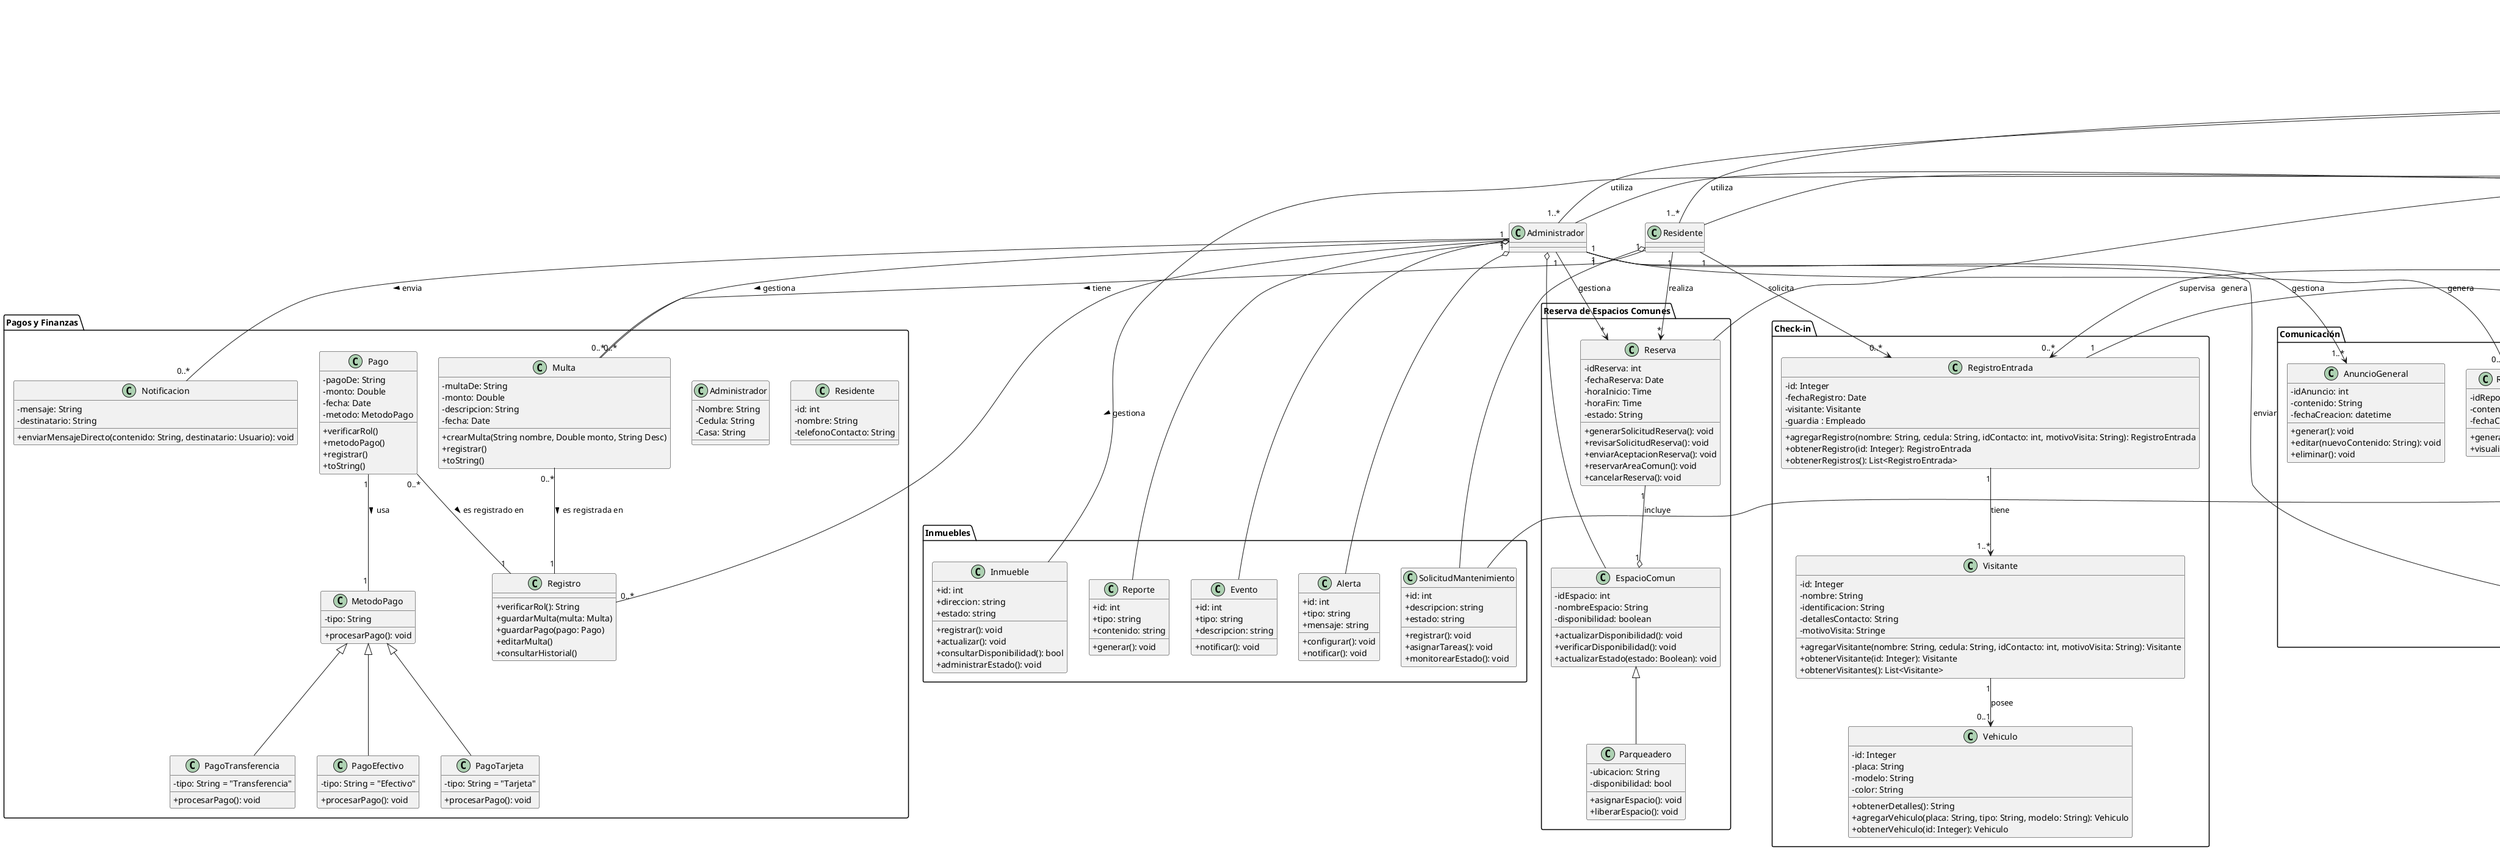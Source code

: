 @startuml DiagramaDeClases
skinparam classAttributeIconSize 0

' ------------ USUARIOS ------------
package "Gestión de Usuarios" {
    Abstract class Usuario {
        - id: int
        - cedula: String
        - nombre: String
        - email: String
        - contraseña: String
        + iniciarSesion(): boolean
        + cerrarSesion(): boolean
        + recuperarContraseña(email: String): boolean
    }

    class Empleado {
        # salario: float
        # fechaContrato: Date
    }

    class Administrador {
        ' ' Pagos y finanzas
        ' + registrarPago(pago: Pago)
        ' + editarRegistroPago(pago: Pago)
        ' + registrarMulta(multa: Multa)
        ' + consultarHistorial()
        ' + enviarNotificaciones()
        ' + configurarMetodosPago()

        ' ' Inmuebles
        ' + configurarAlertas(): void
        ' + notificarEventos(): void
        ' + generarReportes(): void
        ' + gestionarAreasComunes(): void

        ' ' Comunicación
        ' + generarReporteMensaje(reporte: Reporte)
        ' + modificarAnuncioGeneral(anuncio: AnuncioGeneral)
        ' + eliminarAnuncioGeneral(id: int)
        ' + generarAnuncioGeneral(anuncio: AnuncioGeneral)
        ' + enviarComunicadoEmpleados(comunicado: Comunicado)
    }

    class Residente {
        ' ' Inmuebles
        ' + gestionarReservas(): void
        ' + registrarSolicitudMantenimiento(): void
    }

    class Mantenimiento {
        + monitorearMantenimiento(): void
    }

    class Limpieza {
        + registrarLimpieza(): void
    }

    ' Clases adicionales para gestión de cuentas
    class Verificacion2FA {
        + enviarCodigo(): boolean
        + verificarCodigo(codigo: String): boolean
    }

    class GestionarCuenta {
        + crearCuenta(datos: Map): boolean
        + actualizarCuenta(id: int, datos: Map): boolean
        + desactivarCuenta(id: int): boolean
    }
}

' ------------ PAGOS Y FINANZAS ------------
package "Pagos y Finanzas" {
   class Residente {
    -id: int
    - nombre: String
    - telefonoContacto: String
}

' Clase Administrador
class Administrador {
    - Nombre: String
    - Cedula: String
    - Casa: String
}

' Clase Registro
class Registro {
    + verificarRol(): String
    + guardarMulta(multa: Multa)
    + guardarPago(pago: Pago)
    + editarMulta()
    + consultarHistorial()
}

' Clase Pago
class Pago {
    - pagoDe: String
    - monto: Double
    - fecha: Date
    - metodo: MetodoPago
    + verificarRol()
    + metodoPago()
    + registrar()
    + toString()
}

' Clase Multa
class Multa {
    - multaDe: String
    - monto: Double
    - descripcion: String
    - fecha: Date
    + crearMulta(String nombre, Double monto, String Desc)
    + registrar()
    + toString()
}

' Clase Notificacion
class Notificacion {
    - mensaje: String
    - destinatario: String
    + enviarMensajeDirecto(contenido: String, destinatario: Usuario): void
}

' Clases de Métodos de Pago (Herencia)
class MetodoPago {
    - tipo: String
    + procesarPago(): void
}

class PagoEfectivo {
    - tipo: String = "Efectivo"
    + procesarPago(): void
}

class PagoTarjeta {
    - tipo: String = "Tarjeta"
    + procesarPago(): void
}

class PagoTransferencia {
    - tipo: String = "Transferencia"
    + procesarPago(): void
}

}


' ------------ INMUEBLES ------------
package Inmuebles {
    class Inmueble {
        + id: int
        + direccion: string
        + estado: string
        + registrar(): void
        + actualizar(): void
        + consultarDisponibilidad(): bool
        + administrarEstado(): void
    }

    class SolicitudMantenimiento {
        + id: int
        + descripcion: string
        + estado: string
        + registrar(): void
        + asignarTareas(): void
        + monitorearEstado(): void
    }

    class Alerta {
        + id: int
        + tipo: string
        + mensaje: string
        + configurar(): void
        + notificar(): void
    }

    class Evento {
        + id: int
        + tipo: string
        + descripcion: string
        + notificar(): void
    }

    class Reporte {
        + id: int
        + tipo: string
        + contenido: string
        + generar(): void
    }
}

' ------------ RESERVAS DE ESPACIOS COMUNES ------------
package "Reserva de Espacios Comunes" {
    class Reserva {
        - idReserva: int
        - fechaReserva: Date
        - horaInicio: Time
        - horaFin: Time
        - estado: String
        + generarSolicitudReserva(): void
        + revisarSolicitudReserva(): void
        + enviarAceptacionReserva(): void
        + reservarAreaComun(): void
        + cancelarReserva(): void
    }

    class EspacioComun {
        - idEspacio: int
        - nombreEspacio: String
        - disponibilidad: boolean
        + actualizarDisponibilidad(): void
        + verificarDisponibilidad(): void
        + actualizarEstado(estado: Boolean): void
    }

        class Parqueadero {
        - ubicacion: String
        - disponibilidad: bool
        + asignarEspacio(): void
        + liberarEspacio(): void
    }

}

' ------------ CHECK-IN ------------
package "Check-in" {
    class Visitante {
        - id: Integer
        - nombre: String
        - identificacion: String
        - detallesContacto: String
        - motivoVisita: Stringe
        + agregarVisitante(nombre: String, cedula: String, idContacto: int, motivoVisita: String): Visitante
        + obtenerVisitante(id: Integer): Visitante
        + obtenerVisitantes(): List<Visitante>
    }

    class RegistroEntrada {
        - id: Integer
        - fechaRegistro: Date
        - visitante: Visitante
        - guardia : Empleado
        + agregarRegistro(nombre: String, cedula: String, idContacto: int, motivoVisita: String): RegistroEntrada
        + obtenerRegistro(id: Integer): RegistroEntrada
        + obtenerRegistros(): List<RegistroEntrada>
    }

    class Vehiculo {
        - id: Integer
        - placa: String
        - modelo: String
        - color: String
        + obtenerDetalles(): String
        + agregarVehiculo(placa: String, tipo: String, modelo: String): Vehiculo
        + obtenerVehiculo(id: Integer): Vehiculo
    }
}

' ------------ COMUNICACIÓN ------------
package Comunicación {
    'Almacenar mensajes como Map
    class ReporteMensaje {
        - idReporte: int
        - contenido: String
        - fechaCreacion: datetime
        + generarReporte(): void
        + visualizarReporte(): void
    }

    class Comunicado {
        - empleados: List[Empleado]
    }

    class Mensaje{
        - idMensaje: int
        - contenido: String
        - destinatarios: List[Usuario]
        - fechaEnvio: datetime
        + enviar(): void
    }

    class AnuncioGeneral{
        - idAnuncio: int
        - contenido: String
        - fechaCreacion: datetime
        + generar(): void
        + editar(nuevoContenido: String): void
        + eliminar(): void
    }
}

' ------------ USUARIOS ------------
' Relación de herencia
Empleado <|-- Limpieza
Empleado <|-- Mantenimiento

' Relaciones entre clases
Usuario --> Verificacion2FA : "necesita"
Administrador "1..*" --> "1" GestionarCuenta : "utiliza"
Residente "1..*" --> "1" GestionarCuenta : "utiliza"
Verificacion2FA "1" --> "1..*" Mensaje : "envia"
Usuario "1" --> "1..*" Mensaje : "envia"

' ------------ PAGOS Y FINANZAS ------------
Residente "1" -- "0..*" Multa : tiene >
Administrador "1" -- "0..*" Multa : gestiona >
Administrador "1" -- "0..*" Notificacion : envia >

Pago "1" -- "1" MetodoPago : usa >
Pago "0..*" -- "1" Registro : es registrado en >

Multa "0..*" -- "1" Registro : es registrada en >
Administrador "1" -- "0..*" Registro : gestiona >

' Herencia entre los Métodos de Pago
MetodoPago <|-- PagoEfectivo
MetodoPago <|-- PagoTarjeta
MetodoPago <|-- PagoTransferencia

' ------------ INMUEBLES ------------
Administrador o-- Alerta
Administrador o-- Evento
Administrador o-- Reporte

Usuario o-- Inmueble

Residente o-- SolicitudMantenimiento
Mantenimiento o-- SolicitudMantenimiento


' ------------ RESERVAS DE ESPACIOS COMUNES ------------
EspacioComun <|-- Parqueadero
Residente "1" --> "*" Reserva : realiza
Reserva "1" --o "1" EspacioComun : incluye
Administrador "1" --> "*" Reserva : gestiona
Usuario o-- Reserva
Administrador o-- EspacioComun


' ------------ CHECK-IN ------------
Residente "1" --> "0..*" RegistroEntrada : "solicita"

RegistroEntrada "1" --> "0..*" Mensaje : "genera"
RegistroEntrada "1" --> "1..*" Visitante : "tiene"

Visitante "1" --> "0..1" Vehiculo : "posee"
Empleado "1" --> "0..*" RegistroEntrada : "supervisa"
Empleado "1" --> "0..*" Mensaje : "envía"


' ------------ COMUNICACIÓN ------------
Usuario <|-- Empleado
Usuario <|-- Administrador
Usuario <|-- Residente

Administrador "1" --> "0..*" Comunicado: "enviar"
Administrador "1"--> "0..*" ReporteMensaje: "genera"
Administrador "1" --> "1..*" AnuncioGeneral: "gestiona"

Comunicado "1" --> "1..*" Empleado: "dirigido a"
Usuario "1" --> "0..*" Mensaje: "recibe"

Mensaje <|-- Comunicado


@enduml
